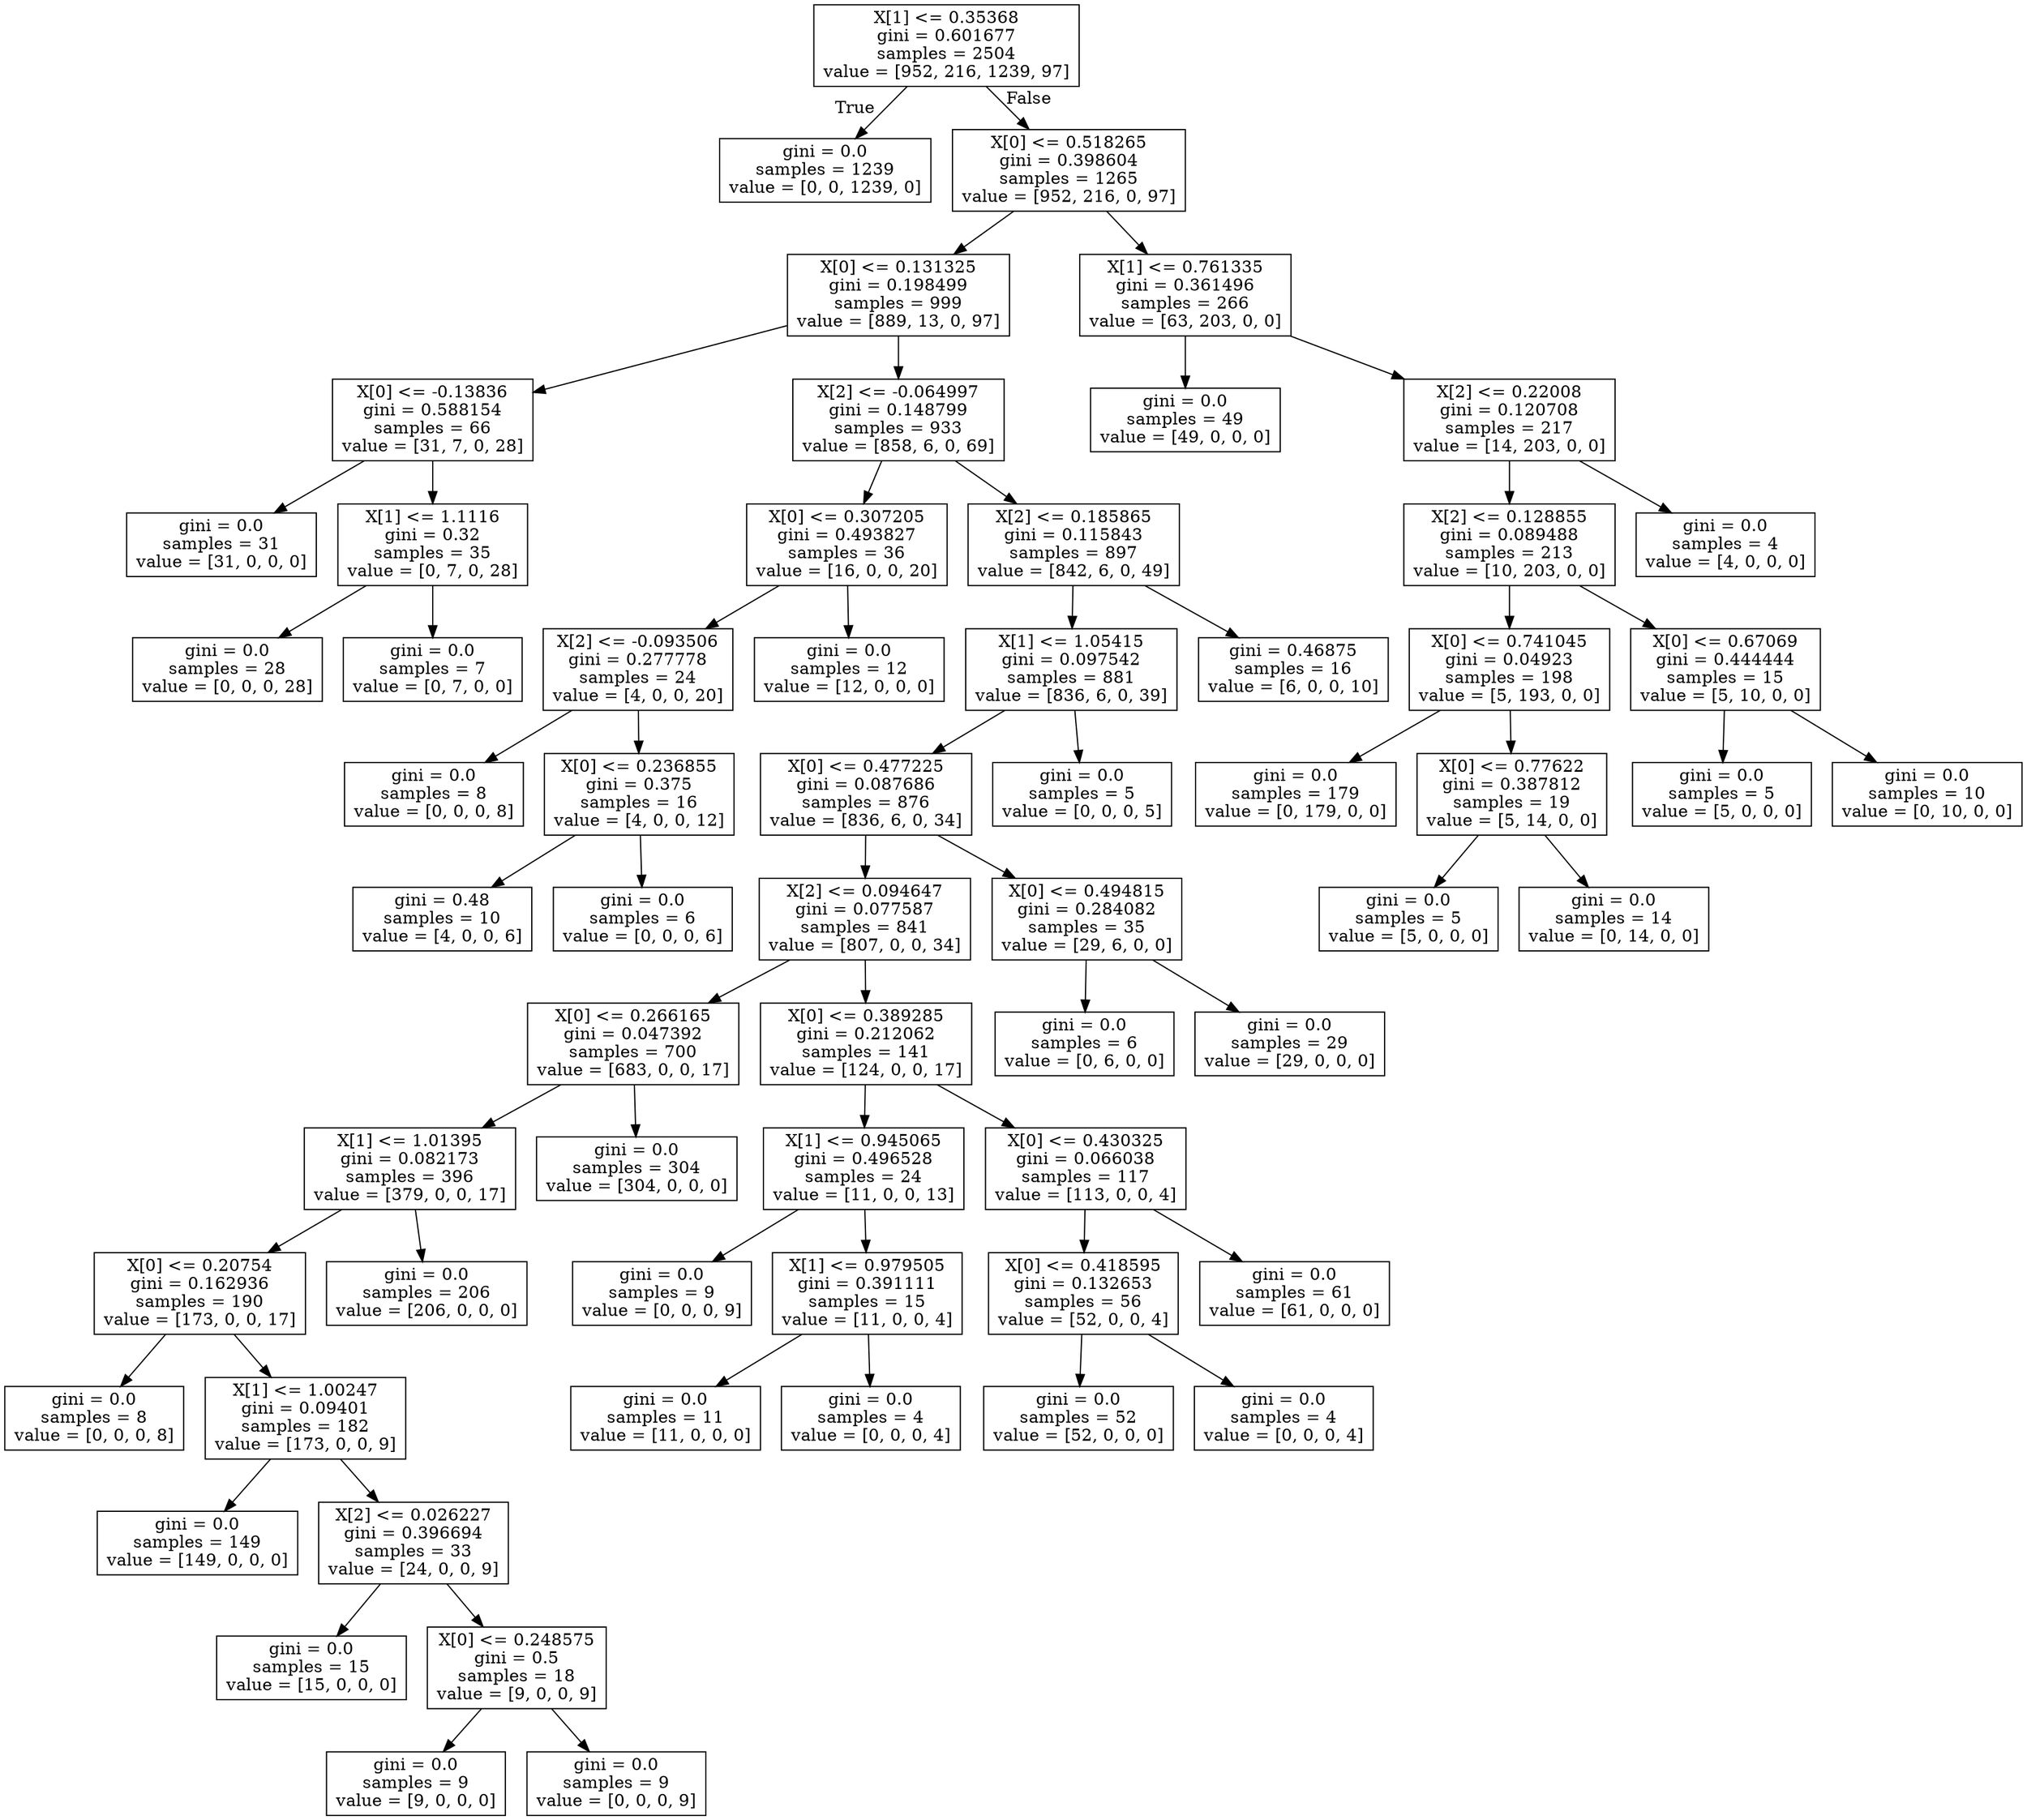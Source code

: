 digraph Tree {
node [shape=box] ;
0 [label="X[1] <= 0.35368\ngini = 0.601677\nsamples = 2504\nvalue = [952, 216, 1239, 97]"] ;
1 [label="gini = 0.0\nsamples = 1239\nvalue = [0, 0, 1239, 0]"] ;
0 -> 1 [labeldistance=2.5, labelangle=45, headlabel="True"] ;
2 [label="X[0] <= 0.518265\ngini = 0.398604\nsamples = 1265\nvalue = [952, 216, 0, 97]"] ;
0 -> 2 [labeldistance=2.5, labelangle=-45, headlabel="False"] ;
3 [label="X[0] <= 0.131325\ngini = 0.198499\nsamples = 999\nvalue = [889, 13, 0, 97]"] ;
2 -> 3 ;
4 [label="X[0] <= -0.13836\ngini = 0.588154\nsamples = 66\nvalue = [31, 7, 0, 28]"] ;
3 -> 4 ;
5 [label="gini = 0.0\nsamples = 31\nvalue = [31, 0, 0, 0]"] ;
4 -> 5 ;
6 [label="X[1] <= 1.1116\ngini = 0.32\nsamples = 35\nvalue = [0, 7, 0, 28]"] ;
4 -> 6 ;
7 [label="gini = 0.0\nsamples = 28\nvalue = [0, 0, 0, 28]"] ;
6 -> 7 ;
8 [label="gini = 0.0\nsamples = 7\nvalue = [0, 7, 0, 0]"] ;
6 -> 8 ;
9 [label="X[2] <= -0.064997\ngini = 0.148799\nsamples = 933\nvalue = [858, 6, 0, 69]"] ;
3 -> 9 ;
10 [label="X[0] <= 0.307205\ngini = 0.493827\nsamples = 36\nvalue = [16, 0, 0, 20]"] ;
9 -> 10 ;
11 [label="X[2] <= -0.093506\ngini = 0.277778\nsamples = 24\nvalue = [4, 0, 0, 20]"] ;
10 -> 11 ;
12 [label="gini = 0.0\nsamples = 8\nvalue = [0, 0, 0, 8]"] ;
11 -> 12 ;
13 [label="X[0] <= 0.236855\ngini = 0.375\nsamples = 16\nvalue = [4, 0, 0, 12]"] ;
11 -> 13 ;
14 [label="gini = 0.48\nsamples = 10\nvalue = [4, 0, 0, 6]"] ;
13 -> 14 ;
15 [label="gini = 0.0\nsamples = 6\nvalue = [0, 0, 0, 6]"] ;
13 -> 15 ;
16 [label="gini = 0.0\nsamples = 12\nvalue = [12, 0, 0, 0]"] ;
10 -> 16 ;
17 [label="X[2] <= 0.185865\ngini = 0.115843\nsamples = 897\nvalue = [842, 6, 0, 49]"] ;
9 -> 17 ;
18 [label="X[1] <= 1.05415\ngini = 0.097542\nsamples = 881\nvalue = [836, 6, 0, 39]"] ;
17 -> 18 ;
19 [label="X[0] <= 0.477225\ngini = 0.087686\nsamples = 876\nvalue = [836, 6, 0, 34]"] ;
18 -> 19 ;
20 [label="X[2] <= 0.094647\ngini = 0.077587\nsamples = 841\nvalue = [807, 0, 0, 34]"] ;
19 -> 20 ;
21 [label="X[0] <= 0.266165\ngini = 0.047392\nsamples = 700\nvalue = [683, 0, 0, 17]"] ;
20 -> 21 ;
22 [label="X[1] <= 1.01395\ngini = 0.082173\nsamples = 396\nvalue = [379, 0, 0, 17]"] ;
21 -> 22 ;
23 [label="X[0] <= 0.20754\ngini = 0.162936\nsamples = 190\nvalue = [173, 0, 0, 17]"] ;
22 -> 23 ;
24 [label="gini = 0.0\nsamples = 8\nvalue = [0, 0, 0, 8]"] ;
23 -> 24 ;
25 [label="X[1] <= 1.00247\ngini = 0.09401\nsamples = 182\nvalue = [173, 0, 0, 9]"] ;
23 -> 25 ;
26 [label="gini = 0.0\nsamples = 149\nvalue = [149, 0, 0, 0]"] ;
25 -> 26 ;
27 [label="X[2] <= 0.026227\ngini = 0.396694\nsamples = 33\nvalue = [24, 0, 0, 9]"] ;
25 -> 27 ;
28 [label="gini = 0.0\nsamples = 15\nvalue = [15, 0, 0, 0]"] ;
27 -> 28 ;
29 [label="X[0] <= 0.248575\ngini = 0.5\nsamples = 18\nvalue = [9, 0, 0, 9]"] ;
27 -> 29 ;
30 [label="gini = 0.0\nsamples = 9\nvalue = [9, 0, 0, 0]"] ;
29 -> 30 ;
31 [label="gini = 0.0\nsamples = 9\nvalue = [0, 0, 0, 9]"] ;
29 -> 31 ;
32 [label="gini = 0.0\nsamples = 206\nvalue = [206, 0, 0, 0]"] ;
22 -> 32 ;
33 [label="gini = 0.0\nsamples = 304\nvalue = [304, 0, 0, 0]"] ;
21 -> 33 ;
34 [label="X[0] <= 0.389285\ngini = 0.212062\nsamples = 141\nvalue = [124, 0, 0, 17]"] ;
20 -> 34 ;
35 [label="X[1] <= 0.945065\ngini = 0.496528\nsamples = 24\nvalue = [11, 0, 0, 13]"] ;
34 -> 35 ;
36 [label="gini = 0.0\nsamples = 9\nvalue = [0, 0, 0, 9]"] ;
35 -> 36 ;
37 [label="X[1] <= 0.979505\ngini = 0.391111\nsamples = 15\nvalue = [11, 0, 0, 4]"] ;
35 -> 37 ;
38 [label="gini = 0.0\nsamples = 11\nvalue = [11, 0, 0, 0]"] ;
37 -> 38 ;
39 [label="gini = 0.0\nsamples = 4\nvalue = [0, 0, 0, 4]"] ;
37 -> 39 ;
40 [label="X[0] <= 0.430325\ngini = 0.066038\nsamples = 117\nvalue = [113, 0, 0, 4]"] ;
34 -> 40 ;
41 [label="X[0] <= 0.418595\ngini = 0.132653\nsamples = 56\nvalue = [52, 0, 0, 4]"] ;
40 -> 41 ;
42 [label="gini = 0.0\nsamples = 52\nvalue = [52, 0, 0, 0]"] ;
41 -> 42 ;
43 [label="gini = 0.0\nsamples = 4\nvalue = [0, 0, 0, 4]"] ;
41 -> 43 ;
44 [label="gini = 0.0\nsamples = 61\nvalue = [61, 0, 0, 0]"] ;
40 -> 44 ;
45 [label="X[0] <= 0.494815\ngini = 0.284082\nsamples = 35\nvalue = [29, 6, 0, 0]"] ;
19 -> 45 ;
46 [label="gini = 0.0\nsamples = 6\nvalue = [0, 6, 0, 0]"] ;
45 -> 46 ;
47 [label="gini = 0.0\nsamples = 29\nvalue = [29, 0, 0, 0]"] ;
45 -> 47 ;
48 [label="gini = 0.0\nsamples = 5\nvalue = [0, 0, 0, 5]"] ;
18 -> 48 ;
49 [label="gini = 0.46875\nsamples = 16\nvalue = [6, 0, 0, 10]"] ;
17 -> 49 ;
50 [label="X[1] <= 0.761335\ngini = 0.361496\nsamples = 266\nvalue = [63, 203, 0, 0]"] ;
2 -> 50 ;
51 [label="gini = 0.0\nsamples = 49\nvalue = [49, 0, 0, 0]"] ;
50 -> 51 ;
52 [label="X[2] <= 0.22008\ngini = 0.120708\nsamples = 217\nvalue = [14, 203, 0, 0]"] ;
50 -> 52 ;
53 [label="X[2] <= 0.128855\ngini = 0.089488\nsamples = 213\nvalue = [10, 203, 0, 0]"] ;
52 -> 53 ;
54 [label="X[0] <= 0.741045\ngini = 0.04923\nsamples = 198\nvalue = [5, 193, 0, 0]"] ;
53 -> 54 ;
55 [label="gini = 0.0\nsamples = 179\nvalue = [0, 179, 0, 0]"] ;
54 -> 55 ;
56 [label="X[0] <= 0.77622\ngini = 0.387812\nsamples = 19\nvalue = [5, 14, 0, 0]"] ;
54 -> 56 ;
57 [label="gini = 0.0\nsamples = 5\nvalue = [5, 0, 0, 0]"] ;
56 -> 57 ;
58 [label="gini = 0.0\nsamples = 14\nvalue = [0, 14, 0, 0]"] ;
56 -> 58 ;
59 [label="X[0] <= 0.67069\ngini = 0.444444\nsamples = 15\nvalue = [5, 10, 0, 0]"] ;
53 -> 59 ;
60 [label="gini = 0.0\nsamples = 5\nvalue = [5, 0, 0, 0]"] ;
59 -> 60 ;
61 [label="gini = 0.0\nsamples = 10\nvalue = [0, 10, 0, 0]"] ;
59 -> 61 ;
62 [label="gini = 0.0\nsamples = 4\nvalue = [4, 0, 0, 0]"] ;
52 -> 62 ;
}